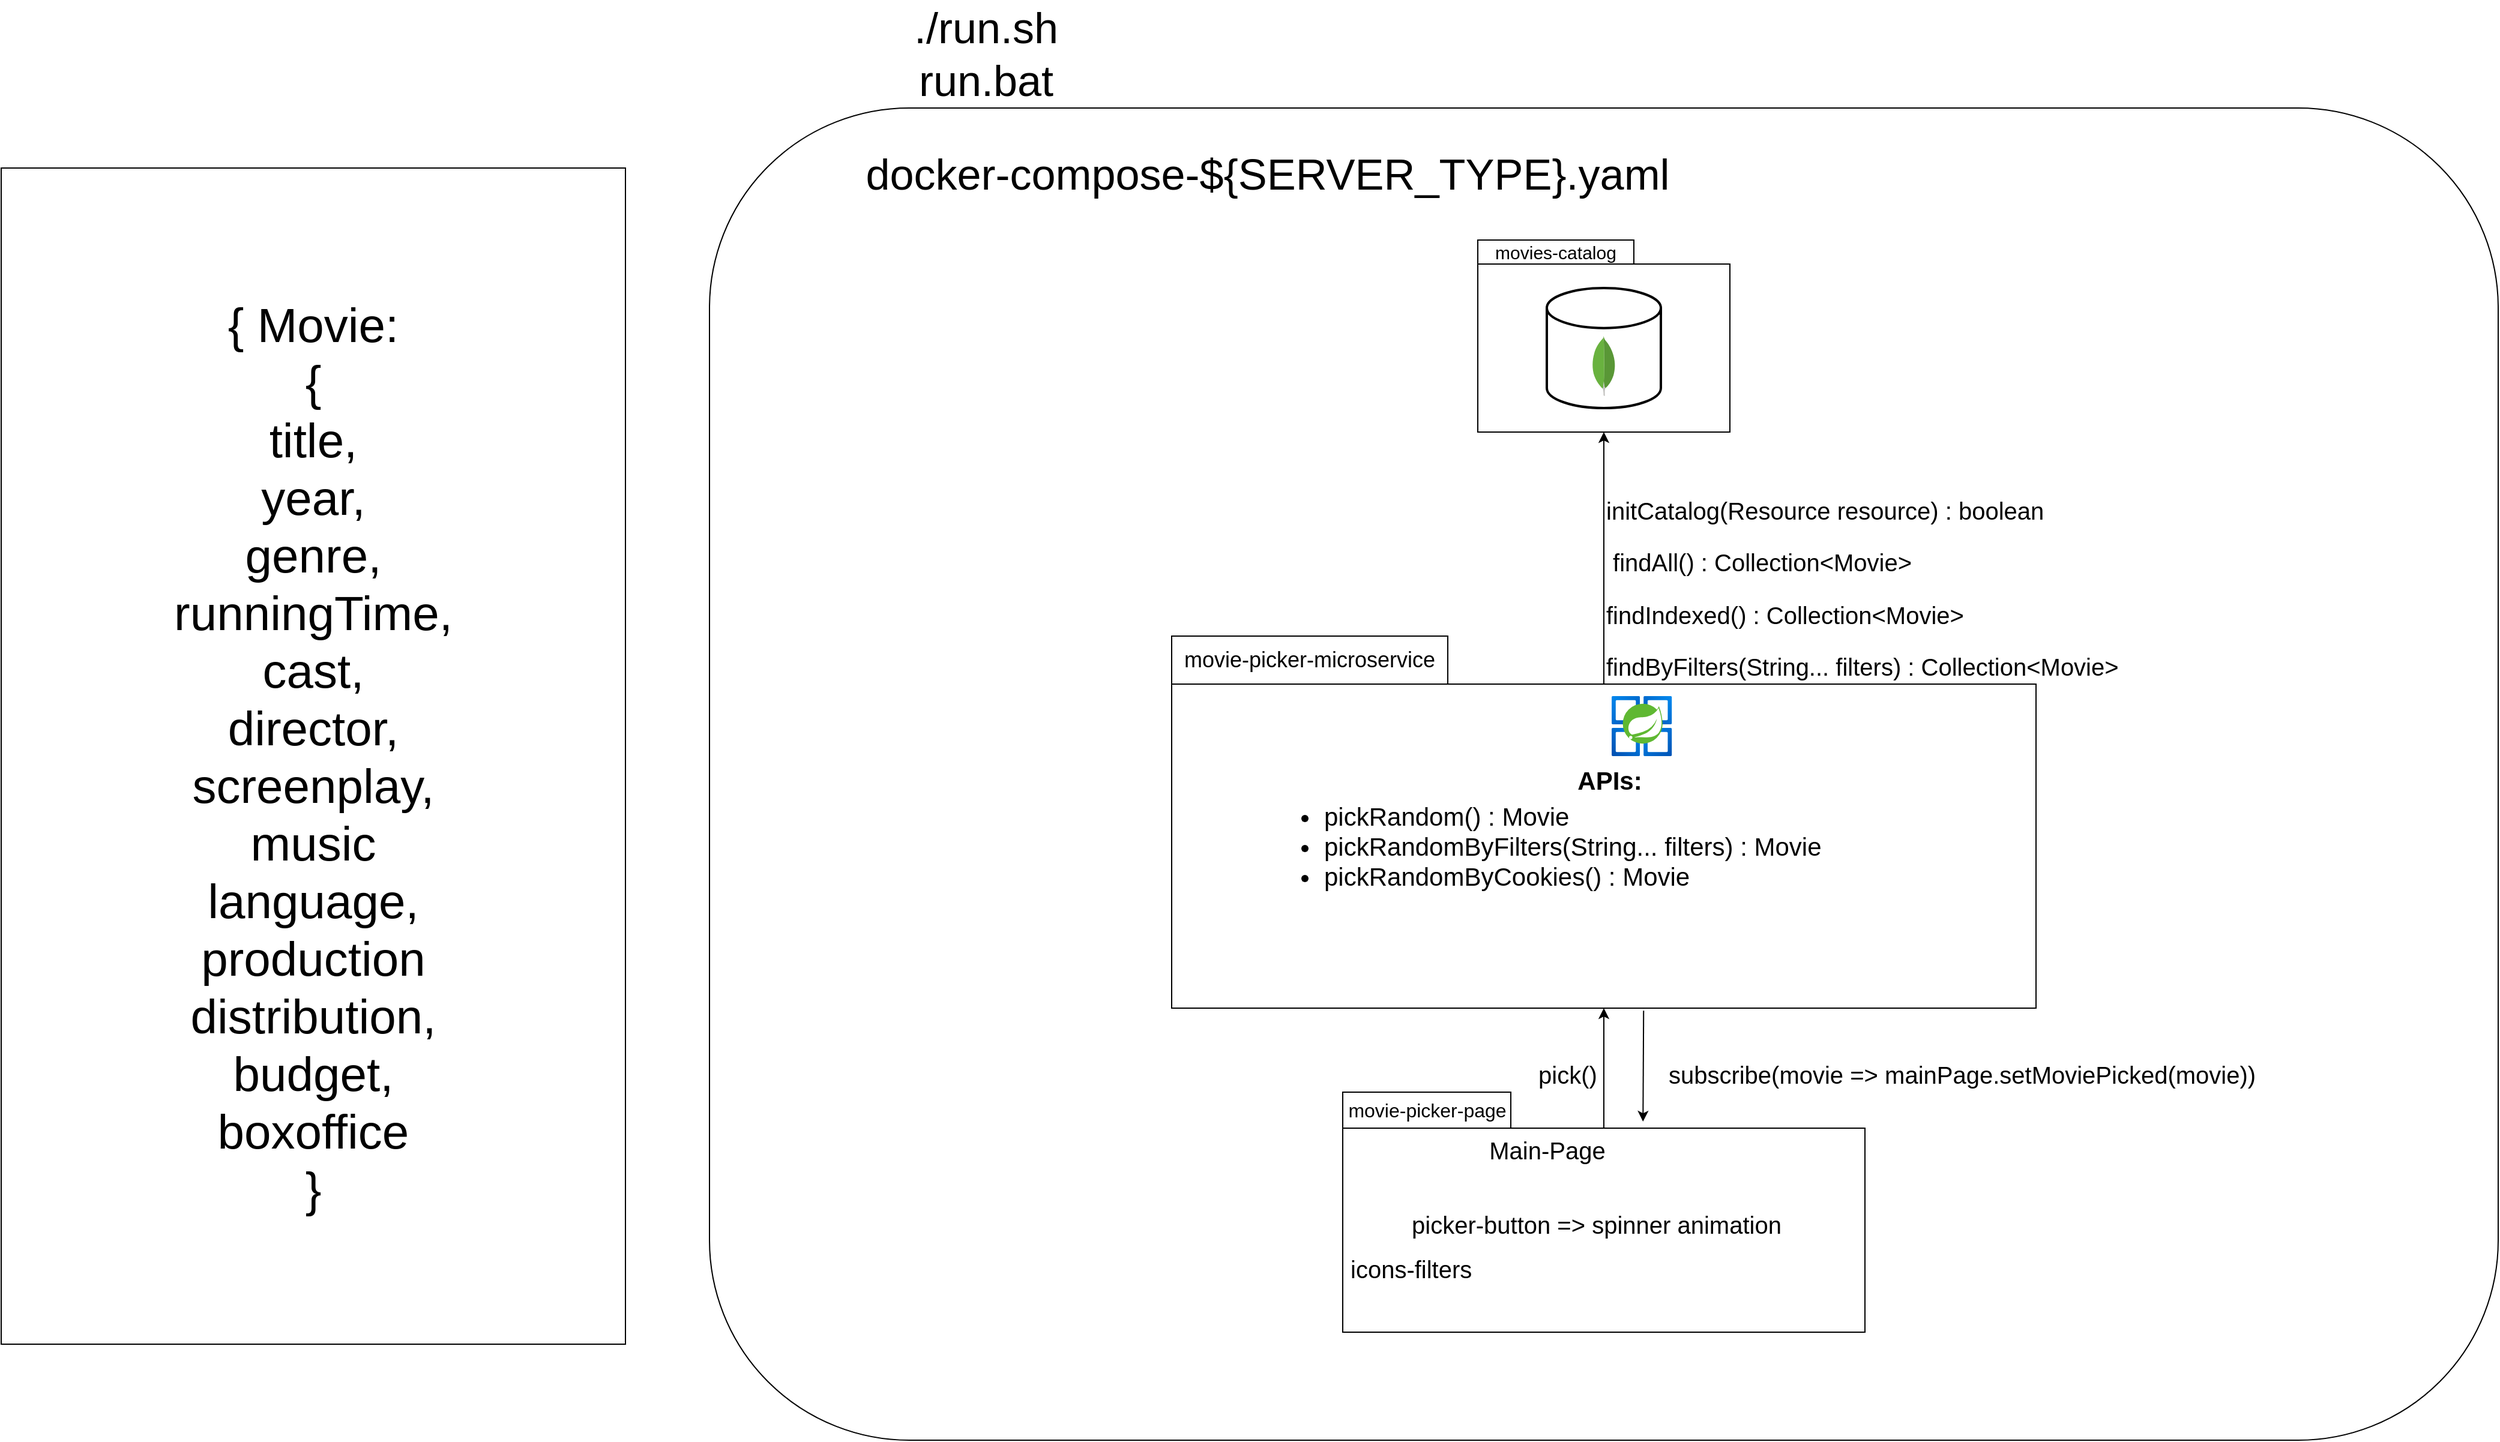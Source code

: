<mxfile version="20.0.4" type="device"><diagram id="FVWAtBkImey63z-WiEe0" name="Page-1"><mxGraphModel dx="3730" dy="2403" grid="1" gridSize="10" guides="1" tooltips="1" connect="1" arrows="1" fold="1" page="1" pageScale="1" pageWidth="827" pageHeight="1169" math="0" shadow="0"><root><mxCell id="0"/><mxCell id="1" parent="0"/><mxCell id="mAfSbcXx09fnpHevW5eH-22" value="" style="rounded=1;whiteSpace=wrap;html=1;fontSize=21;" parent="1" vertex="1"><mxGeometry x="-390" y="-420" width="1490" height="1110" as="geometry"/></mxCell><mxCell id="mAfSbcXx09fnpHevW5eH-3" value="" style="rounded=0;whiteSpace=wrap;html=1;" parent="1" vertex="1"><mxGeometry x="250" y="-290" width="210" height="140" as="geometry"/></mxCell><mxCell id="mAfSbcXx09fnpHevW5eH-1" value="" style="strokeWidth=2;html=1;shape=mxgraph.flowchart.database;whiteSpace=wrap;" parent="1" vertex="1"><mxGeometry x="307.5" y="-270" width="95" height="100" as="geometry"/></mxCell><mxCell id="mAfSbcXx09fnpHevW5eH-2" value="" style="dashed=0;outlineConnect=0;html=1;align=center;labelPosition=center;verticalLabelPosition=bottom;verticalAlign=top;shape=mxgraph.weblogos.mongodb" parent="1" vertex="1"><mxGeometry x="345" y="-230" width="20" height="50" as="geometry"/></mxCell><mxCell id="mAfSbcXx09fnpHevW5eH-5" value="&lt;font style=&quot;font-size: 15px;&quot;&gt;movies-catalog&lt;/font&gt;" style="rounded=0;whiteSpace=wrap;html=1;" parent="1" vertex="1"><mxGeometry x="250" y="-310" width="130" height="20" as="geometry"/></mxCell><mxCell id="mAfSbcXx09fnpHevW5eH-7" value="" style="rounded=0;whiteSpace=wrap;html=1;" parent="1" vertex="1"><mxGeometry x="137.5" y="430" width="435" height="170" as="geometry"/></mxCell><mxCell id="mAfSbcXx09fnpHevW5eH-6" value="" style="shape=image;html=1;verticalAlign=top;verticalLabelPosition=bottom;labelBackgroundColor=#ffffff;imageAspect=0;aspect=fixed;image=https://cdn0.iconfinder.com/data/icons/long-shadow-web-icons/512/angular-symbol-128.png" parent="1" vertex="1"><mxGeometry x="192.5" y="440" width="54" height="54" as="geometry"/></mxCell><mxCell id="mAfSbcXx09fnpHevW5eH-8" value="&lt;font style=&quot;font-size: 16px;&quot;&gt;movie-picker-page&lt;/font&gt;" style="rounded=0;whiteSpace=wrap;html=1;" parent="1" vertex="1"><mxGeometry x="137.5" y="400" width="140" height="30" as="geometry"/></mxCell><mxCell id="mAfSbcXx09fnpHevW5eH-9" value="" style="rounded=0;whiteSpace=wrap;html=1;" parent="1" vertex="1"><mxGeometry x="-5" y="60" width="720" height="270" as="geometry"/></mxCell><mxCell id="mAfSbcXx09fnpHevW5eH-11" value="" style="shape=image;html=1;verticalAlign=top;verticalLabelPosition=bottom;labelBackgroundColor=#ffffff;imageAspect=0;aspect=fixed;image=https://cdn0.iconfinder.com/data/icons/long-shadow-web-icons/512/nodejs-128.png" parent="1" vertex="1"><mxGeometry x="300" y="70" width="50" height="50" as="geometry"/></mxCell><mxCell id="mAfSbcXx09fnpHevW5eH-12" value="" style="aspect=fixed;html=1;points=[];align=center;image;fontSize=12;image=img/lib/azure2/compute/Azure_Spring_Cloud.svg;" parent="1" vertex="1"><mxGeometry x="360" y="70" width="53.13" height="50" as="geometry"/></mxCell><mxCell id="mAfSbcXx09fnpHevW5eH-16" value="&lt;font style=&quot;font-size: 18px;&quot;&gt;movie-picker-microservice&lt;/font&gt;" style="rounded=0;whiteSpace=wrap;html=1;" parent="1" vertex="1"><mxGeometry x="-5" y="20" width="230" height="40" as="geometry"/></mxCell><mxCell id="mAfSbcXx09fnpHevW5eH-19" value="&lt;b style=&quot;font-size: 15px;&quot;&gt;&lt;font style=&quot;font-size: 21px;&quot;&gt;APIs:&lt;/font&gt;&lt;/b&gt;" style="text;html=1;strokeColor=none;fillColor=none;align=center;verticalAlign=middle;whiteSpace=wrap;rounded=0;fontSize=21;" parent="1" vertex="1"><mxGeometry x="100" y="120" width="520" height="40" as="geometry"/></mxCell><mxCell id="mAfSbcXx09fnpHevW5eH-20" value="&lt;ul&gt;&lt;li&gt;pickRandom() : Movie&amp;nbsp;&lt;/li&gt;&lt;li&gt;pickRandomByFilters(String... filters) : Movie&lt;/li&gt;&lt;li&gt;pickRandomByCookies() : Movie&lt;/li&gt;&lt;/ul&gt;" style="text;html=1;strokeColor=none;fillColor=none;align=left;verticalAlign=middle;whiteSpace=wrap;rounded=0;fontSize=21;" parent="1" vertex="1"><mxGeometry x="80" y="145" width="560" height="100" as="geometry"/></mxCell><mxCell id="mAfSbcXx09fnpHevW5eH-23" value="&lt;font style=&quot;font-size: 36px;&quot;&gt;docker-compose-${SERVER_TYPE}.yaml&lt;/font&gt;" style="text;html=1;strokeColor=none;fillColor=none;align=center;verticalAlign=middle;whiteSpace=wrap;rounded=0;fontSize=21;" parent="1" vertex="1"><mxGeometry x="-370" y="-380" width="890" height="30" as="geometry"/></mxCell><mxCell id="mAfSbcXx09fnpHevW5eH-24" value="./run.sh&lt;br&gt;run.bat" style="text;html=1;align=center;verticalAlign=middle;resizable=0;points=[];autosize=1;strokeColor=none;fillColor=none;fontSize=36;" parent="1" vertex="1"><mxGeometry x="-230" y="-510" width="140" height="90" as="geometry"/></mxCell><mxCell id="mAfSbcXx09fnpHevW5eH-25" value="" style="endArrow=classic;html=1;rounded=0;fontSize=36;exitX=0.5;exitY=0;exitDx=0;exitDy=0;entryX=0.5;entryY=1;entryDx=0;entryDy=0;" parent="1" source="mAfSbcXx09fnpHevW5eH-9" target="mAfSbcXx09fnpHevW5eH-3" edge="1"><mxGeometry width="50" height="50" relative="1" as="geometry"><mxPoint x="530" y="-20" as="sourcePoint"/><mxPoint x="580" y="-70" as="targetPoint"/></mxGeometry></mxCell><mxCell id="mAfSbcXx09fnpHevW5eH-26" value="&lt;font style=&quot;font-size: 20px;&quot;&gt;initCatalog(Resource resource) : boolean&lt;br&gt;&amp;nbsp;findAll() : Collection&amp;lt;Movie&amp;gt;&lt;br&gt;findIndexed() : Collection&amp;lt;Movie&amp;gt;&lt;br&gt;findByFilters(String... filters) : Collection&amp;lt;Movie&amp;gt;&lt;br&gt;&lt;/font&gt;" style="text;html=1;strokeColor=none;fillColor=none;align=left;verticalAlign=middle;whiteSpace=wrap;rounded=0;fontSize=36;" parent="1" vertex="1"><mxGeometry x="355" y="-70" width="485" height="90" as="geometry"/></mxCell><mxCell id="mAfSbcXx09fnpHevW5eH-28" value="Main-Page&lt;br&gt;&lt;br&gt;" style="text;html=1;strokeColor=none;fillColor=none;align=center;verticalAlign=middle;whiteSpace=wrap;rounded=0;fontSize=20;" parent="1" vertex="1"><mxGeometry x="222.5" y="460" width="170" as="geometry"/></mxCell><mxCell id="mAfSbcXx09fnpHevW5eH-30" value="picker-button =&amp;gt; spinner animation" style="text;html=1;strokeColor=none;fillColor=none;align=left;verticalAlign=middle;whiteSpace=wrap;rounded=0;fontSize=20;" parent="1" vertex="1"><mxGeometry x="192.5" y="495" width="355" height="30" as="geometry"/></mxCell><mxCell id="mAfSbcXx09fnpHevW5eH-32" value="" style="endArrow=classic;html=1;rounded=0;fontSize=20;entryX=0.5;entryY=1;entryDx=0;entryDy=0;" parent="1" source="mAfSbcXx09fnpHevW5eH-7" target="mAfSbcXx09fnpHevW5eH-9" edge="1"><mxGeometry width="50" height="50" relative="1" as="geometry"><mxPoint x="380" y="420" as="sourcePoint"/><mxPoint x="430" y="370" as="targetPoint"/></mxGeometry></mxCell><mxCell id="mAfSbcXx09fnpHevW5eH-33" value="" style="endArrow=classic;html=1;rounded=0;fontSize=20;exitX=0.546;exitY=1.008;exitDx=0;exitDy=0;exitPerimeter=0;entryX=0.575;entryY=-0.032;entryDx=0;entryDy=0;entryPerimeter=0;" parent="1" source="mAfSbcXx09fnpHevW5eH-9" target="mAfSbcXx09fnpHevW5eH-7" edge="1"><mxGeometry width="50" height="50" relative="1" as="geometry"><mxPoint x="365" y="440" as="sourcePoint"/><mxPoint x="365" y="340" as="targetPoint"/></mxGeometry></mxCell><mxCell id="mAfSbcXx09fnpHevW5eH-34" value="pick()" style="text;html=1;strokeColor=none;fillColor=none;align=center;verticalAlign=middle;whiteSpace=wrap;rounded=0;fontSize=20;" parent="1" vertex="1"><mxGeometry x="295" y="370" width="60" height="30" as="geometry"/></mxCell><mxCell id="mAfSbcXx09fnpHevW5eH-35" value="subscribe(movie =&amp;gt; mainPage.setMoviePicked(movie))" style="text;html=1;align=center;verticalAlign=middle;resizable=0;points=[];autosize=1;strokeColor=none;fillColor=none;fontSize=20;" parent="1" vertex="1"><mxGeometry x="402.5" y="370" width="500" height="30" as="geometry"/></mxCell><mxCell id="mAfSbcXx09fnpHevW5eH-37" value="&lt;font style=&quot;font-size: 40px;&quot;&gt;{ Movie: &lt;br&gt;{&lt;br&gt;title,&lt;br&gt;year,&lt;br&gt;genre,&lt;br&gt;runningTime,&lt;br&gt;cast,&lt;br&gt;director,&lt;br&gt;screenplay,&lt;br&gt;music&lt;br&gt;language,&lt;br&gt;production&lt;br&gt;distribution,&lt;br&gt;budget,&lt;br&gt;boxoffice&lt;br&gt;}&lt;/font&gt;" style="rounded=0;whiteSpace=wrap;html=1;fontSize=20;" parent="1" vertex="1"><mxGeometry x="-980" y="-370" width="520" height="980" as="geometry"/></mxCell><mxCell id="mAfSbcXx09fnpHevW5eH-38" value="&lt;font style=&quot;font-size: 20px;&quot;&gt;icons-filters&lt;/font&gt;" style="text;html=1;strokeColor=none;fillColor=none;align=left;verticalAlign=middle;whiteSpace=wrap;rounded=0;fontSize=40;" parent="1" vertex="1"><mxGeometry x="141.57" y="525" width="298" height="30" as="geometry"/></mxCell></root></mxGraphModel></diagram></mxfile>